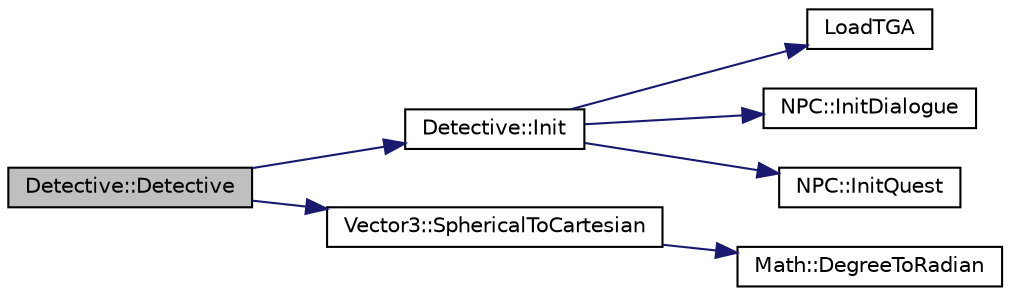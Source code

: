 digraph "Detective::Detective"
{
  bgcolor="transparent";
  edge [fontname="Helvetica",fontsize="10",labelfontname="Helvetica",labelfontsize="10"];
  node [fontname="Helvetica",fontsize="10",shape=record];
  rankdir="LR";
  Node1 [label="Detective::Detective",height=0.2,width=0.4,color="black", fillcolor="grey75", style="filled", fontcolor="black"];
  Node1 -> Node2 [color="midnightblue",fontsize="10",style="solid",fontname="Helvetica"];
  Node2 [label="Detective::Init",height=0.2,width=0.4,color="black",URL="$classDetective.html#a809658e990799aabf8b50e202b778f64",tooltip="Detective Initializer. "];
  Node2 -> Node3 [color="midnightblue",fontsize="10",style="solid",fontname="Helvetica"];
  Node3 [label="LoadTGA",height=0.2,width=0.4,color="black",URL="$LoadTGA_8cpp.html#a459a80ca6de67a1e3493bfb66ae317e4"];
  Node2 -> Node4 [color="midnightblue",fontsize="10",style="solid",fontname="Helvetica"];
  Node4 [label="NPC::InitDialogue",height=0.2,width=0.4,color="black",URL="$classNPC.html#a3ea41c7d9745e0be2d2b25187dbaf3f7",tooltip="Initialzier for the dialouge. "];
  Node2 -> Node5 [color="midnightblue",fontsize="10",style="solid",fontname="Helvetica"];
  Node5 [label="NPC::InitQuest",height=0.2,width=0.4,color="black",URL="$classNPC.html#a7c05d38abb761bb503fdac5a36bc62a4",tooltip="Initialzier for hobo the quest text. "];
  Node1 -> Node6 [color="midnightblue",fontsize="10",style="solid",fontname="Helvetica"];
  Node6 [label="Vector3::SphericalToCartesian",height=0.2,width=0.4,color="black",URL="$structVector3.html#ab3b1af4c82ca09bf8ce997c205e3cb10"];
  Node6 -> Node7 [color="midnightblue",fontsize="10",style="solid",fontname="Helvetica"];
  Node7 [label="Math::DegreeToRadian",height=0.2,width=0.4,color="black",URL="$namespaceMath.html#ac04b987cc6c574a059e68cb58f58c09a",tooltip="Converts from degrees to radians. "];
}
